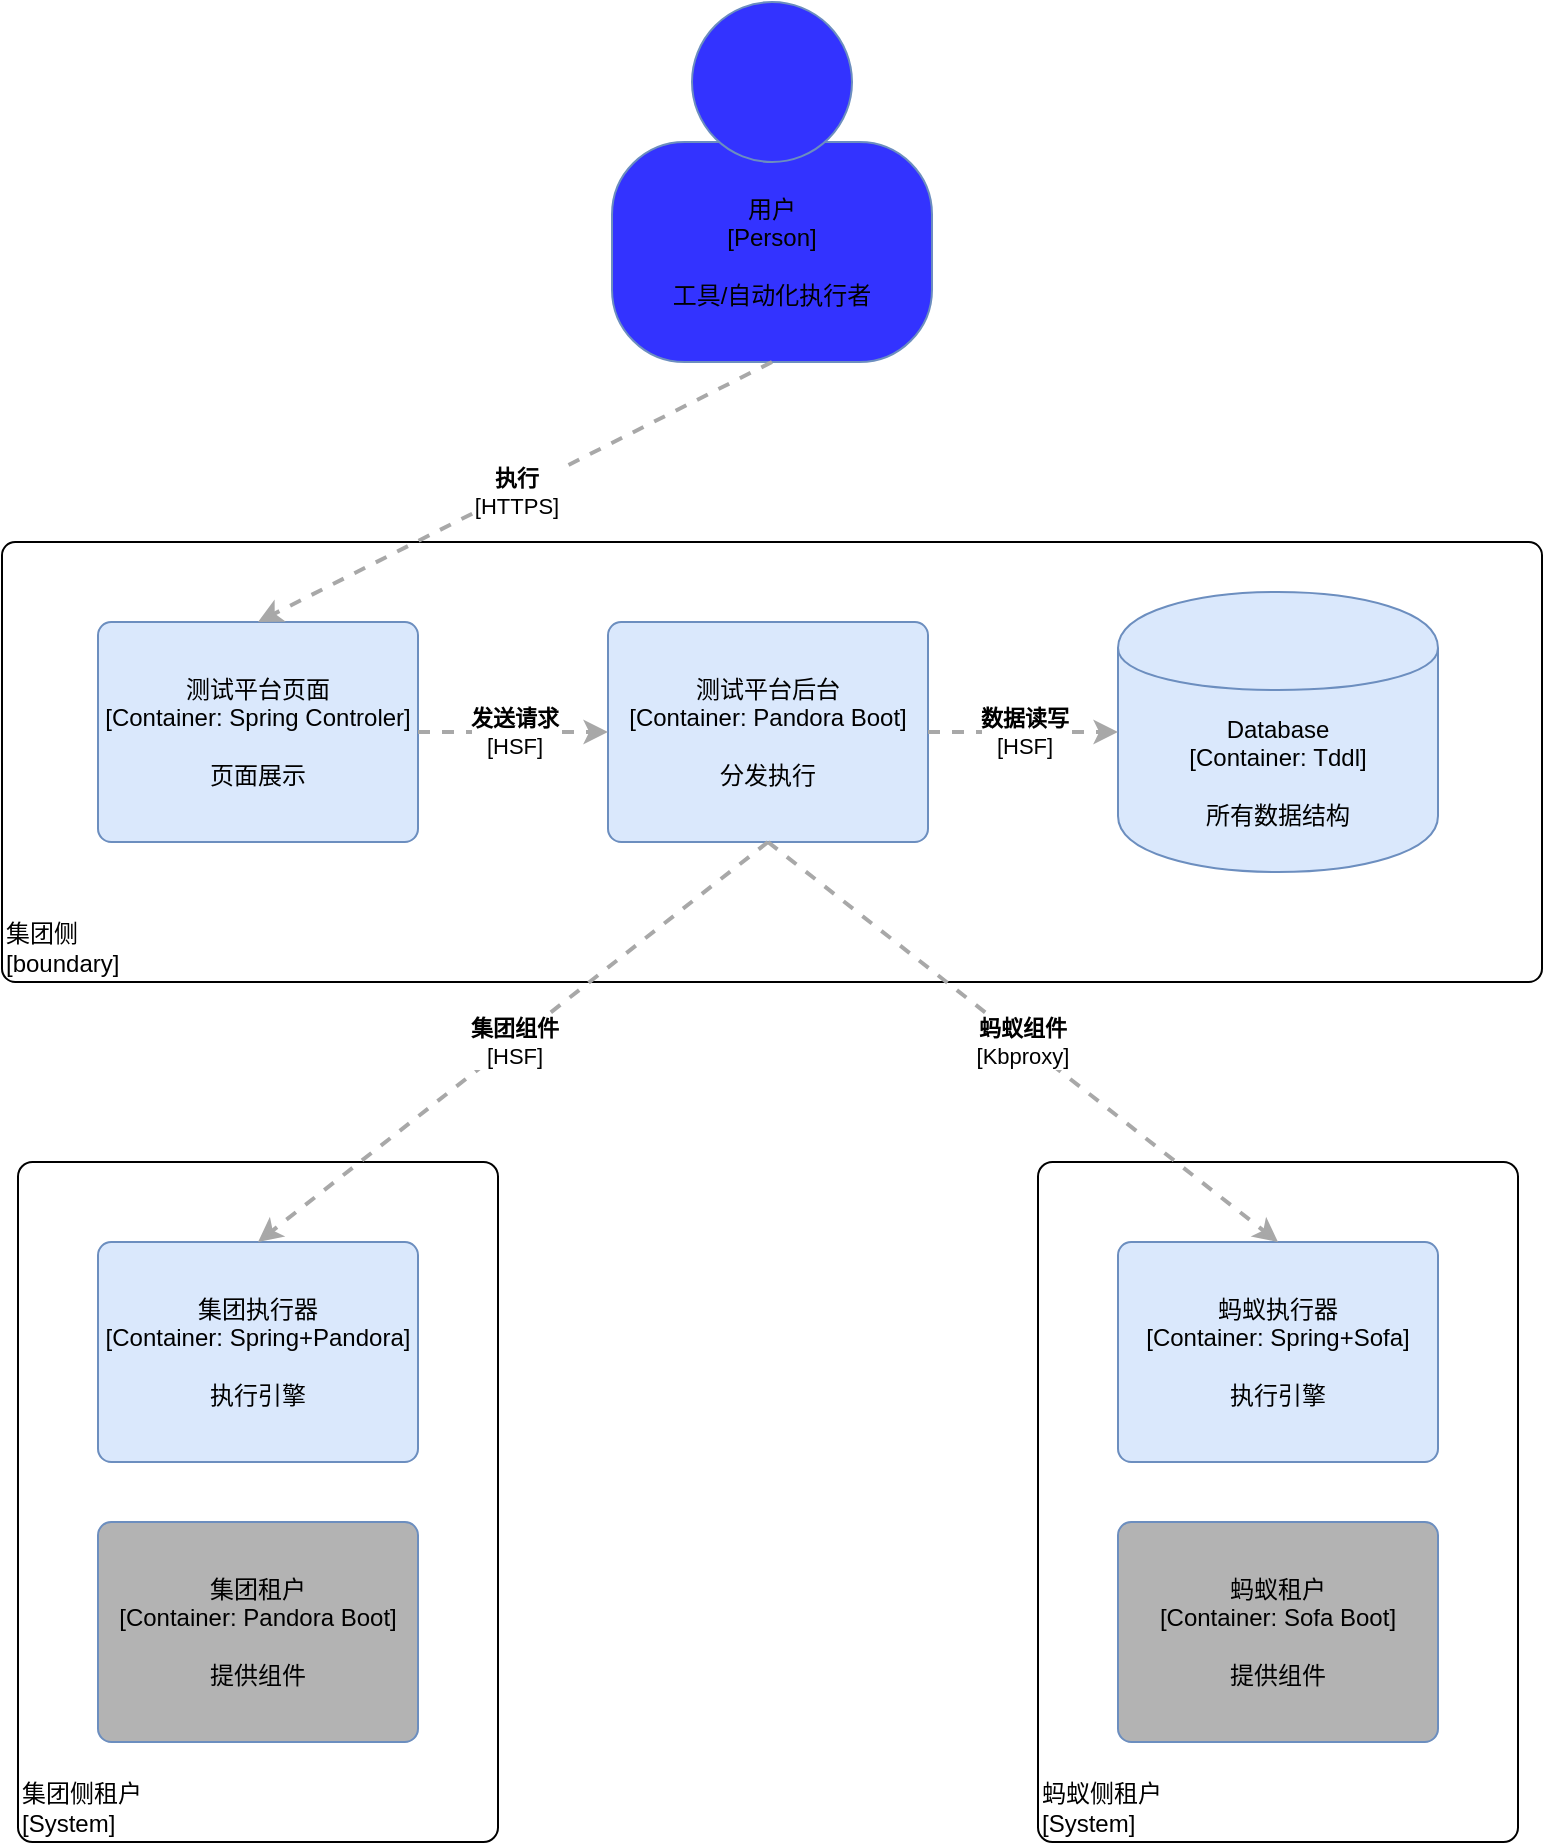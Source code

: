 <mxfile version="10.7.5" type="github"><diagram id="mtmfhuTGaaYhYyOTGC5t" name="Page-1"><mxGraphModel dx="1999" dy="1129" grid="1" gridSize="10" guides="1" tooltips="1" connect="1" arrows="1" fold="1" page="1" pageScale="1" pageWidth="827" pageHeight="1169" math="0" shadow="0"><root><mxCell id="0"/><mxCell id="1" parent="0"/><mxCell id="rNYQg2nU4c1Ux6Mb_LW1-11" value="" style="group;rounded=0;labelBackgroundColor=none;fillColor=none;fontColor=#000000;align=center;html=1;strokeColor=#FFFFFF;" parent="1" vertex="1" connectable="0"><mxGeometry x="335" y="70" width="160" height="180" as="geometry"/><C4Person as="c4"/></mxCell><object label="用户&lt;div&gt;[Person]&lt;/div&gt;&lt;div&gt;&lt;br&gt;&lt;/div&gt;&lt;div&gt;工具/自动化执行者" placeholders="1" c4Name="用户" c4Type="body" c4Description="工具/自动化执行者" id="rNYQg2nU4c1Ux6Mb_LW1-12"><mxCell style="rounded=1;whiteSpace=wrap;html=1;labelBackgroundColor=none;fillColor=#3333FF;fontColor=#000000;align=center;arcSize=33;strokeColor=#6c8ebf;" parent="rNYQg2nU4c1Ux6Mb_LW1-11" vertex="1"><mxGeometry y="70" width="160" height="110" as="geometry"/><C4Person as="c4"/></mxCell></object><mxCell id="rNYQg2nU4c1Ux6Mb_LW1-13" value="" style="ellipse;whiteSpace=wrap;html=1;aspect=fixed;rounded=0;labelBackgroundColor=none;fillColor=#3333FF;fontSize=12;fontColor=#000000;align=center;strokeColor=#6c8ebf;" parent="rNYQg2nU4c1Ux6Mb_LW1-11" vertex="1"><mxGeometry x="40" width="80" height="80" as="geometry"/><C4Person as="c4"/></mxCell><object label="&lt;div style=&quot;text-align: left&quot;&gt;集团侧&lt;/div&gt;&lt;div style=&quot;text-align: left&quot;&gt;[boundary]&lt;/div&gt;" placeholders="1" c4Name="集团侧" c4Type="ExecutionEnvironment" c4Application="boundary" id="rNYQg2nU4c1Ux6Mb_LW1-16"><mxCell style="rounded=1;whiteSpace=wrap;html=1;labelBackgroundColor=none;fillColor=#ffffff;fontColor=#000000;align=left;arcSize=3;strokeColor=#000000;verticalAlign=bottom;shadow=0;" parent="1" vertex="1"><mxGeometry x="30" y="340" width="770" height="220" as="geometry"/><C4ExecutionEnvironment as="c4"/></mxCell></object><object label="&lt;span&gt;测试平台页面&lt;/span&gt;&lt;div&gt;[Container:&amp;nbsp;&lt;span&gt;Spring Controler&lt;/span&gt;&lt;span&gt;]&lt;/span&gt;&lt;/div&gt;&lt;div&gt;&lt;br&gt;&lt;/div&gt;&lt;div&gt;页面展示&lt;/div&gt;" placeholders="1" c4Name="测试平台页面" c4Type="Container" c4Technology="Spring Controler" c4Description="页面展示" id="rNYQg2nU4c1Ux6Mb_LW1-38"><mxCell style="rounded=1;whiteSpace=wrap;html=1;labelBackgroundColor=none;fillColor=#dae8fc;fontColor=#000000;align=center;arcSize=6;strokeColor=#6c8ebf;shadow=0;" parent="1" vertex="1"><mxGeometry x="78" y="380" width="160" height="110" as="geometry"/><C4Container as="c4"/></mxCell></object><object label="&lt;span&gt;测试平台后台&lt;/span&gt;&lt;div&gt;[Container:&amp;nbsp;&lt;span&gt;Pandora Boot&lt;/span&gt;&lt;span&gt;]&lt;/span&gt;&lt;/div&gt;&lt;div&gt;&lt;br&gt;&lt;/div&gt;&lt;div&gt;分发执行&lt;/div&gt;" placeholders="1" c4Name="测试平台后台" c4Type="Container" c4Technology="Pandora Boot" c4Description="分发执行" id="rNYQg2nU4c1Ux6Mb_LW1-39"><mxCell style="rounded=1;whiteSpace=wrap;html=1;labelBackgroundColor=none;fillColor=#dae8fc;fontColor=#000000;align=center;arcSize=6;strokeColor=#6c8ebf;shadow=0;" parent="1" vertex="1"><mxGeometry x="333" y="380" width="160" height="110" as="geometry"/><C4Container as="c4"/></mxCell></object><object label="&lt;span&gt;Database&lt;/span&gt;&lt;div&gt;[Container:&amp;nbsp;Tddl]&lt;/div&gt;&lt;div&gt;&lt;br&gt;&lt;/div&gt;&lt;div&gt;所有数据结构&lt;/div&gt;" placeholders="1" c4Type="Database" c4Technology="Tddl" c4Description="所有数据结构" id="rNYQg2nU4c1Ux6Mb_LW1-41"><mxCell style="shape=cylinder;whiteSpace=wrap;html=1;boundedLbl=1;rounded=0;labelBackgroundColor=none;fillColor=#dae8fc;fontSize=12;fontColor=#000000;align=center;strokeColor=#6c8ebf;shadow=0;" parent="1" vertex="1"><mxGeometry x="588" y="365" width="160" height="140" as="geometry"/><C4Database as="c4"/></mxCell></object><object label="&lt;div style=&quot;text-align: left&quot;&gt;集团侧租户&lt;/div&gt;&lt;div style=&quot;text-align: left&quot;&gt;[System]&lt;/div&gt;&lt;div style=&quot;text-align: right&quot;&gt;&lt;/div&gt;" placeholders="1" c4Name="集团侧租户" c4Type="DeploymentNode" c4OperationSystem="System" c4ScalingFactor="" id="rNYQg2nU4c1Ux6Mb_LW1-42"><mxCell style="rounded=1;whiteSpace=wrap;html=1;labelBackgroundColor=none;fillColor=#ffffff;fontColor=#000000;align=left;arcSize=3;strokeColor=#000000;verticalAlign=bottom;shadow=0;" parent="1" vertex="1"><mxGeometry x="38" y="650" width="240" height="340" as="geometry"/><C4DeploymentNode as="c4"/></mxCell></object><object label="&lt;div style=&quot;text-align: left&quot;&gt;蚂蚁侧租户&lt;/div&gt;&lt;div style=&quot;text-align: left&quot;&gt;[System]&lt;/div&gt;&lt;div style=&quot;text-align: right&quot;&gt;&lt;/div&gt;" placeholders="1" c4Name="蚂蚁侧租户" c4Type="DeploymentNode" c4OperationSystem="System" c4ScalingFactor="" id="rNYQg2nU4c1Ux6Mb_LW1-43"><mxCell style="rounded=1;whiteSpace=wrap;html=1;labelBackgroundColor=none;fillColor=#ffffff;fontColor=#000000;align=left;arcSize=3;strokeColor=#000000;verticalAlign=bottom;shadow=0;" parent="1" vertex="1"><mxGeometry x="548" y="650" width="240" height="340" as="geometry"/><C4DeploymentNode as="c4"/></mxCell></object><object label="&lt;span&gt;集团执行器&lt;/span&gt;&lt;div&gt;[Container:&amp;nbsp;&lt;span&gt;Spring+Pandora&lt;/span&gt;&lt;span&gt;]&lt;/span&gt;&lt;/div&gt;&lt;div&gt;&lt;br&gt;&lt;/div&gt;&lt;div&gt;执行引擎&lt;/div&gt;" placeholders="1" c4Name="集团执行器" c4Type="Container" c4Technology="Spring+Pandora" c4Description="执行引擎" id="rNYQg2nU4c1Ux6Mb_LW1-44"><mxCell style="rounded=1;whiteSpace=wrap;html=1;labelBackgroundColor=none;fillColor=#dae8fc;fontColor=#000000;align=center;arcSize=6;strokeColor=#6c8ebf;shadow=0;" parent="1" vertex="1"><mxGeometry x="78" y="690" width="160" height="110" as="geometry"/><C4Container as="c4"/></mxCell></object><object label="&lt;span&gt;集团租户&lt;/span&gt;&lt;div&gt;[Container:&amp;nbsp;&lt;span&gt;Pandora Boot&lt;/span&gt;&lt;span&gt;]&lt;/span&gt;&lt;/div&gt;&lt;div&gt;&lt;br&gt;&lt;/div&gt;&lt;div&gt;提供组件&lt;/div&gt;" placeholders="1" c4Name="集团租户" c4Type="Container" c4Technology="Pandora Boot" c4Description="提供组件" id="rNYQg2nU4c1Ux6Mb_LW1-45"><mxCell style="rounded=1;whiteSpace=wrap;html=1;labelBackgroundColor=none;fillColor=#B3B3B3;fontColor=#000000;align=center;arcSize=6;strokeColor=#6c8ebf;shadow=0;" parent="1" vertex="1"><mxGeometry x="78" y="830" width="160" height="110" as="geometry"/><C4Container as="c4"/></mxCell></object><object label="&lt;span&gt;蚂蚁执行器&lt;/span&gt;&lt;div&gt;[Container:&amp;nbsp;&lt;span&gt;Spring+Sofa&lt;/span&gt;&lt;span&gt;]&lt;/span&gt;&lt;/div&gt;&lt;div&gt;&lt;br&gt;&lt;/div&gt;&lt;div&gt;执行引擎&lt;/div&gt;" placeholders="1" c4Name="蚂蚁执行器" c4Type="Container" c4Technology="Spring+Sofa" c4Description="执行引擎" id="rNYQg2nU4c1Ux6Mb_LW1-46"><mxCell style="rounded=1;whiteSpace=wrap;html=1;labelBackgroundColor=none;fillColor=#dae8fc;fontColor=#000000;align=center;arcSize=6;strokeColor=#6c8ebf;shadow=0;" parent="1" vertex="1"><mxGeometry x="588" y="690" width="160" height="110" as="geometry"/><C4Container as="c4"/></mxCell></object><object label="&lt;span&gt;蚂蚁租户&lt;/span&gt;&lt;div&gt;[Container:&amp;nbsp;&lt;span&gt;Sofa Boot&lt;/span&gt;&lt;span&gt;]&lt;/span&gt;&lt;/div&gt;&lt;div&gt;&lt;br&gt;&lt;/div&gt;&lt;div&gt;提供组件&lt;/div&gt;" placeholders="1" c4Name="蚂蚁租户" c4Type="Container" c4Technology="Sofa Boot" c4Description="提供组件" id="rNYQg2nU4c1Ux6Mb_LW1-47"><mxCell style="rounded=1;whiteSpace=wrap;html=1;labelBackgroundColor=none;fillColor=#B3B3B3;fontColor=#000000;align=center;arcSize=6;strokeColor=#6c8ebf;shadow=0;" parent="1" vertex="1"><mxGeometry x="588" y="830" width="160" height="110" as="geometry"/><C4Container as="c4"/></mxCell></object><object label="&lt;div style=&quot;text-align: left&quot;&gt;&lt;div style=&quot;text-align: center&quot;&gt;&lt;b&gt;执行&lt;/b&gt;&lt;/div&gt;&lt;div style=&quot;text-align: center&quot;&gt;[HTTPS]&lt;/div&gt;&lt;/div&gt;" c4Type="Relationship" c4Description="Beschreibung" c4Technology="technology" id="rNYQg2nU4c1Ux6Mb_LW1-50"><mxCell style="edgeStyle=none;rounded=0;html=1;entryX=0.5;entryY=0;jettySize=auto;orthogonalLoop=1;strokeColor=#A8A8A8;strokeWidth=2;fontColor=#000000;jumpStyle=none;dashed=1;exitX=0.5;exitY=1;exitDx=0;exitDy=0;entryDx=0;entryDy=0;" parent="1" source="rNYQg2nU4c1Ux6Mb_LW1-12" target="rNYQg2nU4c1Ux6Mb_LW1-38" edge="1"><mxGeometry width="160" relative="1" as="geometry"><mxPoint x="198" y="280" as="sourcePoint"/><mxPoint x="358" y="280" as="targetPoint"/></mxGeometry><C4Relationship as="c4"/></mxCell></object><object label="&lt;div style=&quot;text-align: left&quot;&gt;&lt;div style=&quot;text-align: center&quot;&gt;&lt;b&gt;发送请求&lt;/b&gt;&lt;/div&gt;&lt;div style=&quot;text-align: center&quot;&gt;[HSF]&lt;/div&gt;&lt;/div&gt;" c4Type="Relationship" c4Description="Beschreibung" c4Technology="technology" id="rNYQg2nU4c1Ux6Mb_LW1-53"><mxCell style="edgeStyle=none;rounded=0;html=1;entryX=0;entryY=0.5;jettySize=auto;orthogonalLoop=1;strokeColor=#A8A8A8;strokeWidth=2;fontColor=#000000;jumpStyle=none;dashed=1;exitX=1;exitY=0.5;exitDx=0;exitDy=0;entryDx=0;entryDy=0;" parent="1" source="rNYQg2nU4c1Ux6Mb_LW1-38" target="rNYQg2nU4c1Ux6Mb_LW1-39" edge="1"><mxGeometry width="160" relative="1" as="geometry"><mxPoint x="70" y="620" as="sourcePoint"/><mxPoint x="230" y="620" as="targetPoint"/></mxGeometry><C4Relationship as="c4"/></mxCell></object><object label="&lt;div style=&quot;text-align: left&quot;&gt;&lt;div style=&quot;text-align: center&quot;&gt;&lt;b&gt;数据读写&lt;/b&gt;&lt;/div&gt;&lt;div style=&quot;text-align: center&quot;&gt;[HSF]&lt;/div&gt;&lt;/div&gt;" c4Type="Relationship" c4Description="Beschreibung" c4Technology="technology" id="rNYQg2nU4c1Ux6Mb_LW1-54"><mxCell style="edgeStyle=none;rounded=0;html=1;entryX=0;entryY=0.5;jettySize=auto;orthogonalLoop=1;strokeColor=#A8A8A8;strokeWidth=2;fontColor=#000000;jumpStyle=none;dashed=1;exitX=1;exitY=0.5;exitDx=0;exitDy=0;entryDx=0;entryDy=0;" parent="1" source="rNYQg2nU4c1Ux6Mb_LW1-39" target="rNYQg2nU4c1Ux6Mb_LW1-41" edge="1"><mxGeometry width="160" relative="1" as="geometry"><mxPoint x="500" y="320" as="sourcePoint"/><mxPoint x="660" y="320" as="targetPoint"/></mxGeometry><C4Relationship as="c4"/></mxCell></object><object label="&lt;div style=&quot;text-align: left&quot;&gt;&lt;div style=&quot;text-align: center&quot;&gt;&lt;b&gt;集团组件&lt;/b&gt;&lt;/div&gt;&lt;div style=&quot;text-align: center&quot;&gt;[HSF]&lt;/div&gt;&lt;/div&gt;" c4Type="Relationship" c4Description="Beschreibung" c4Technology="technology" id="rNYQg2nU4c1Ux6Mb_LW1-55"><mxCell style="edgeStyle=none;rounded=0;html=1;entryX=0.5;entryY=0;jettySize=auto;orthogonalLoop=1;strokeColor=#A8A8A8;strokeWidth=2;fontColor=#000000;jumpStyle=none;dashed=1;exitX=0.5;exitY=1;exitDx=0;exitDy=0;entryDx=0;entryDy=0;" parent="1" source="rNYQg2nU4c1Ux6Mb_LW1-39" target="rNYQg2nU4c1Ux6Mb_LW1-44" edge="1"><mxGeometry width="160" relative="1" as="geometry"><mxPoint x="388" y="690" as="sourcePoint"/><mxPoint x="548" y="690" as="targetPoint"/></mxGeometry><C4Relationship as="c4"/></mxCell></object><object label="&lt;div style=&quot;text-align: left&quot;&gt;&lt;div style=&quot;text-align: center&quot;&gt;&lt;b&gt;蚂蚁组件&lt;/b&gt;&lt;/div&gt;&lt;div style=&quot;text-align: center&quot;&gt;[Kbproxy]&lt;/div&gt;&lt;/div&gt;" c4Type="Relationship" c4Description="Beschreibung" c4Technology="technology" id="rNYQg2nU4c1Ux6Mb_LW1-56"><mxCell style="edgeStyle=none;rounded=0;html=1;entryX=0.5;entryY=0;jettySize=auto;orthogonalLoop=1;strokeColor=#A8A8A8;strokeWidth=2;fontColor=#000000;jumpStyle=none;dashed=1;exitX=0.5;exitY=1;exitDx=0;exitDy=0;entryDx=0;entryDy=0;" parent="1" source="rNYQg2nU4c1Ux6Mb_LW1-39" target="rNYQg2nU4c1Ux6Mb_LW1-46" edge="1"><mxGeometry width="160" relative="1" as="geometry"><mxPoint x="30" y="1010" as="sourcePoint"/><mxPoint x="190" y="1010" as="targetPoint"/></mxGeometry><C4Relationship as="c4"/></mxCell></object></root></mxGraphModel></diagram></mxfile>